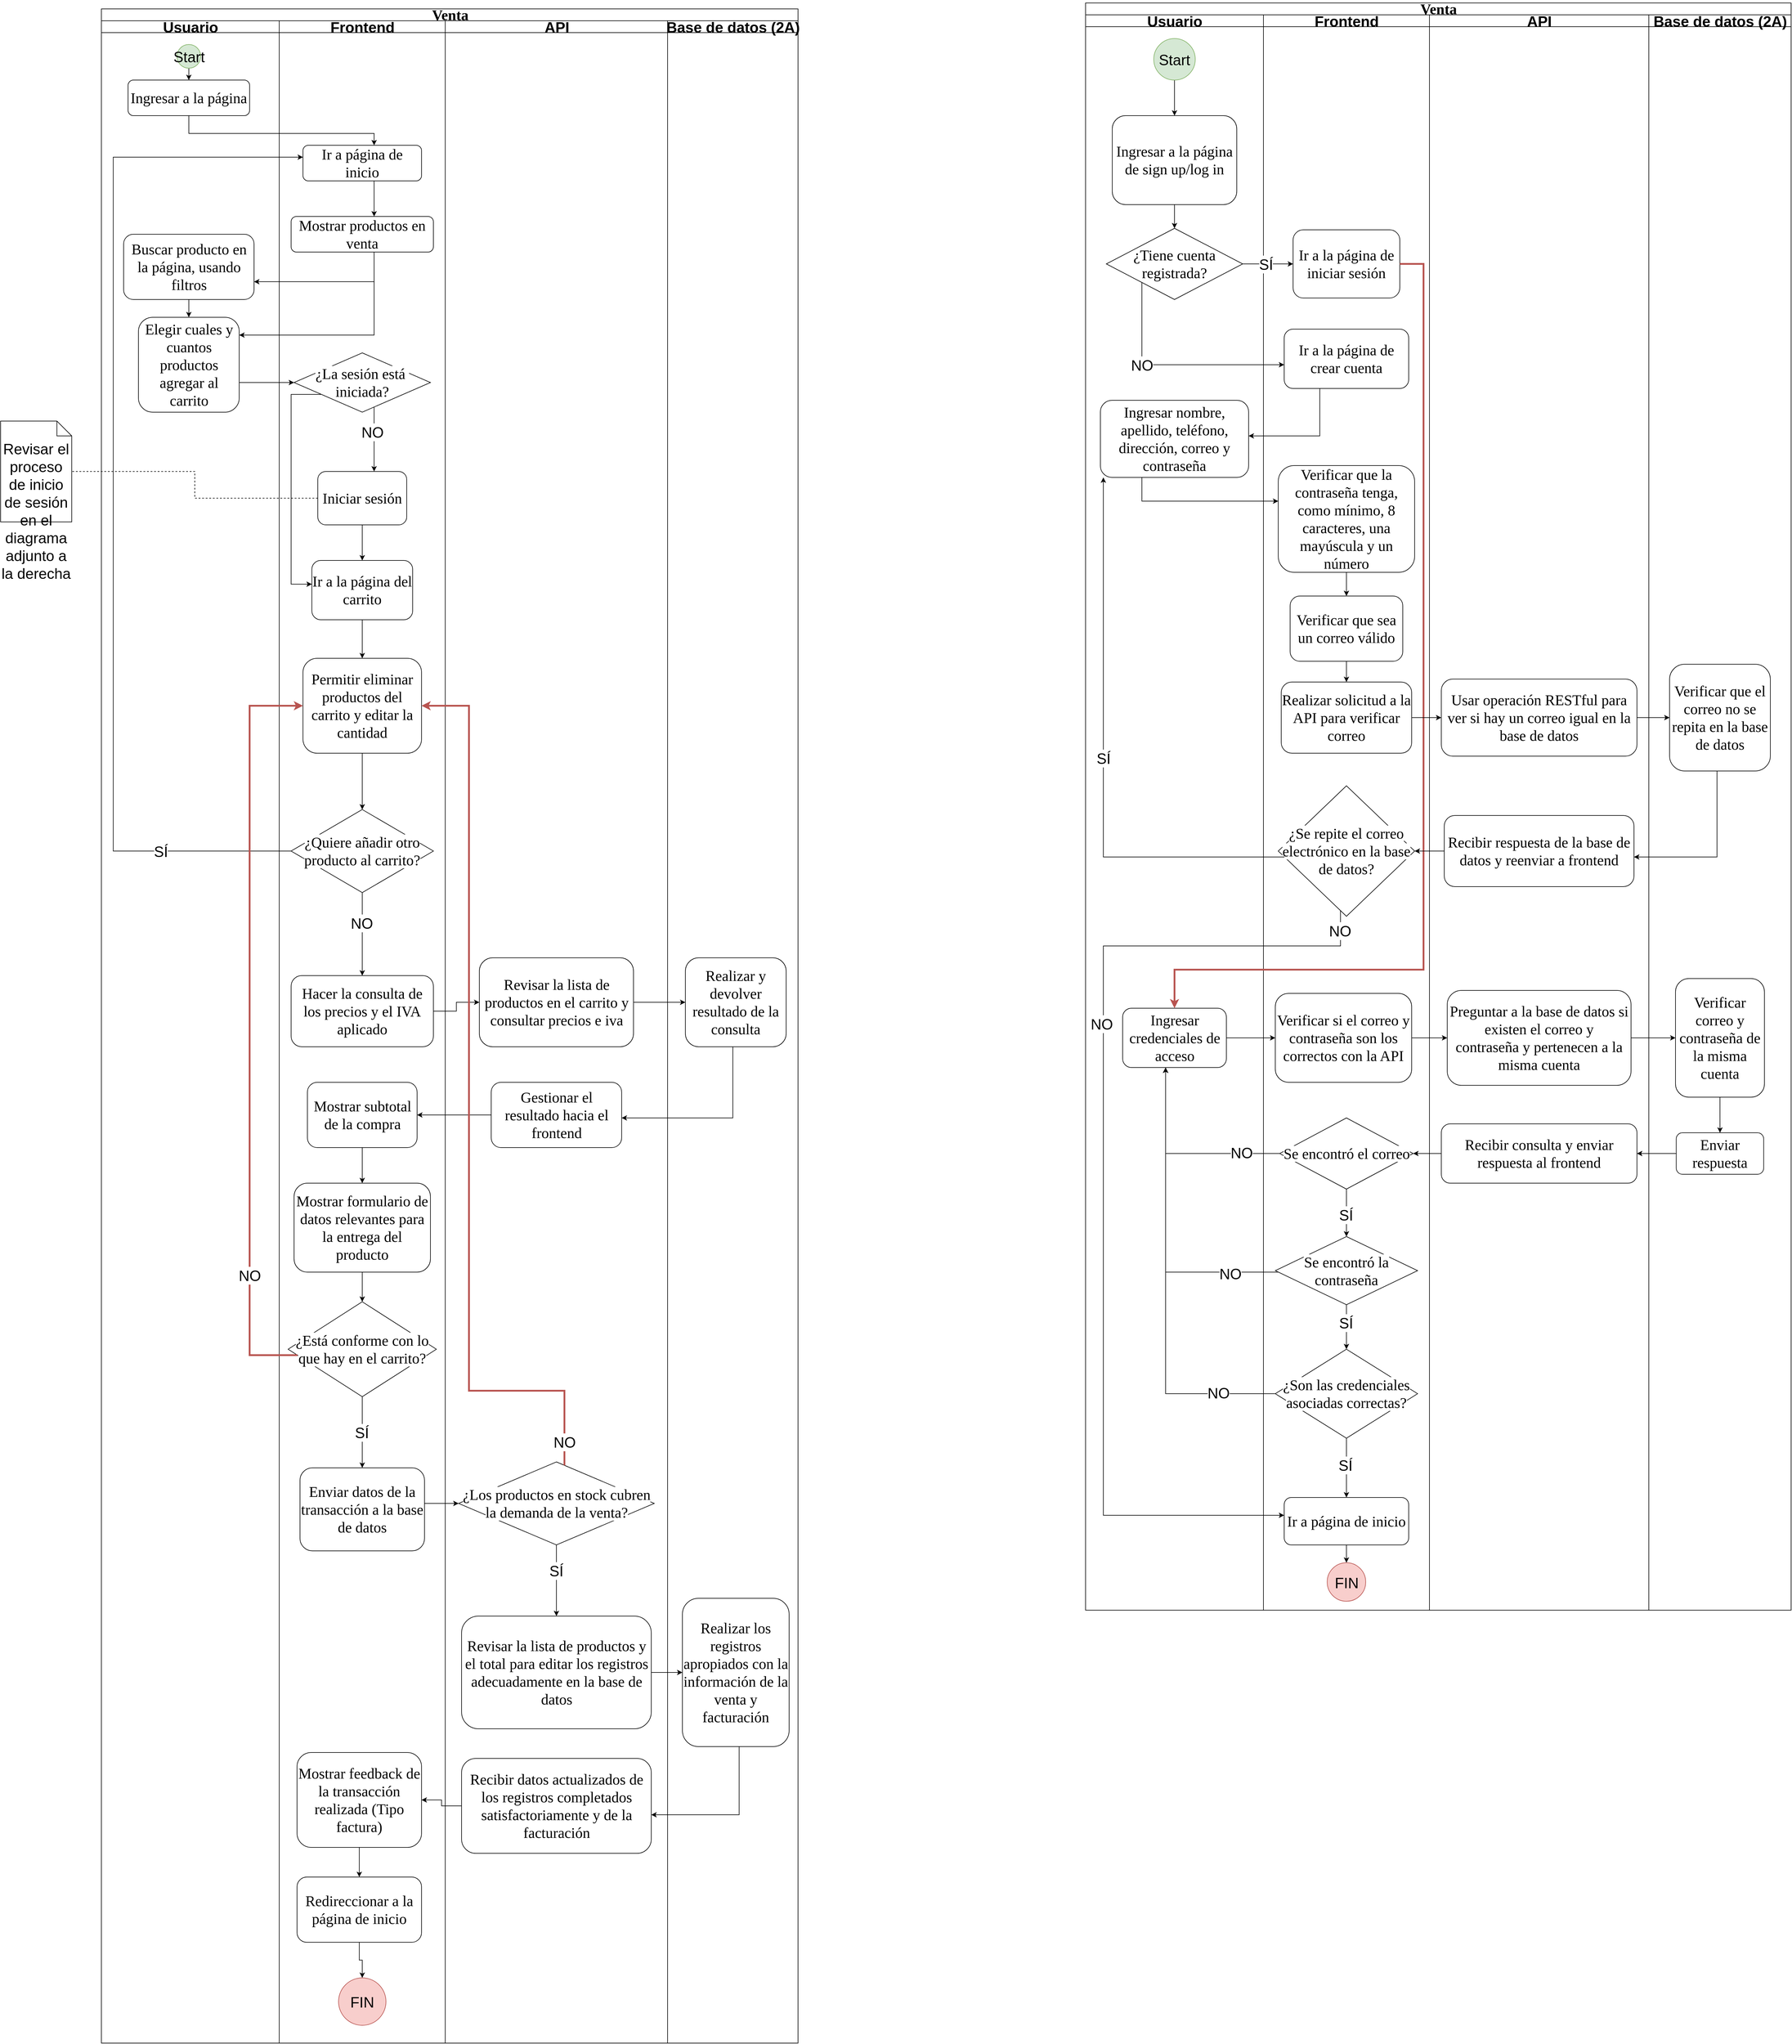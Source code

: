 <mxfile version="24.8.6">
  <diagram name="Page-1" id="74e2e168-ea6b-b213-b513-2b3c1d86103e">
    <mxGraphModel grid="1" page="1" gridSize="10" guides="1" tooltips="1" connect="1" arrows="1" fold="1" pageScale="1" pageWidth="1100" pageHeight="850" background="none" math="0" shadow="0">
      <root>
        <mxCell id="0" />
        <mxCell id="1" parent="0" />
        <mxCell id="77e6c97f196da883-1" value="&lt;font style=&quot;font-size: 25px;&quot;&gt;Venta&lt;/font&gt;" style="swimlane;html=1;childLayout=stackLayout;startSize=20;rounded=0;shadow=0;labelBackgroundColor=none;strokeWidth=1;fontFamily=Verdana;fontSize=25;align=center;" vertex="1" parent="1">
          <mxGeometry x="-1660" y="870" width="1175" height="3430" as="geometry" />
        </mxCell>
        <mxCell id="77e6c97f196da883-2" value="Usuario" style="swimlane;html=1;startSize=20;fontSize=25;" vertex="1" parent="77e6c97f196da883-1">
          <mxGeometry y="20" width="300" height="3410" as="geometry" />
        </mxCell>
        <mxCell id="Bot2XmliULI6-_bctuwP-1" value="&lt;font style=&quot;font-size: 25px;&quot;&gt;Ingresar a la página&lt;/font&gt;" style="rounded=1;whiteSpace=wrap;html=1;shadow=0;labelBackgroundColor=none;strokeWidth=1;fontFamily=Verdana;fontSize=25;align=center;" vertex="1" parent="77e6c97f196da883-2">
          <mxGeometry x="45" y="100" width="205" height="60" as="geometry" />
        </mxCell>
        <mxCell id="Bot2XmliULI6-_bctuwP-11" value="" style="edgeStyle=orthogonalEdgeStyle;rounded=0;orthogonalLoop=1;jettySize=auto;html=1;fontSize=25;" edge="1" parent="77e6c97f196da883-2" source="Bot2XmliULI6-_bctuwP-2" target="Bot2XmliULI6-_bctuwP-1">
          <mxGeometry relative="1" as="geometry" />
        </mxCell>
        <mxCell id="Bot2XmliULI6-_bctuwP-2" value="&lt;font style=&quot;font-size: 25px;&quot;&gt;Start&lt;/font&gt;" style="ellipse;whiteSpace=wrap;html=1;aspect=fixed;fillColor=#d5e8d4;strokeColor=#82b366;fontSize=25;" vertex="1" parent="77e6c97f196da883-2">
          <mxGeometry x="127.5" y="40" width="40" height="40" as="geometry" />
        </mxCell>
        <mxCell id="Rtb4uPze4OgJjQ5-GWsQ-7" value="&lt;span style=&quot;font-size: 25px;&quot;&gt;Buscar producto en la página, usando filtros&lt;/span&gt;" style="rounded=1;whiteSpace=wrap;html=1;shadow=0;labelBackgroundColor=none;strokeWidth=1;fontFamily=Verdana;fontSize=25;align=center;" vertex="1" parent="77e6c97f196da883-2">
          <mxGeometry x="37.5" y="360" width="220" height="110" as="geometry" />
        </mxCell>
        <mxCell id="Rtb4uPze4OgJjQ5-GWsQ-8" value="&lt;span style=&quot;font-size: 25px;&quot;&gt;Elegir cuales y cuantos productos agregar al carrito&lt;/span&gt;" style="rounded=1;whiteSpace=wrap;html=1;shadow=0;labelBackgroundColor=none;strokeWidth=1;fontFamily=Verdana;fontSize=25;align=center;" vertex="1" parent="77e6c97f196da883-2">
          <mxGeometry x="62.5" y="500" width="170" height="160" as="geometry" />
        </mxCell>
        <mxCell id="Rtb4uPze4OgJjQ5-GWsQ-13" style="edgeStyle=orthogonalEdgeStyle;rounded=0;orthogonalLoop=1;jettySize=auto;html=1;fontSize=25;" edge="1" parent="77e6c97f196da883-2" source="Rtb4uPze4OgJjQ5-GWsQ-7" target="Rtb4uPze4OgJjQ5-GWsQ-8">
          <mxGeometry relative="1" as="geometry" />
        </mxCell>
        <mxCell id="77e6c97f196da883-3" value="Frontend" style="swimlane;html=1;startSize=20;fillColor=none;strokeColor=default;fontSize=25;" vertex="1" parent="77e6c97f196da883-1">
          <mxGeometry x="300" y="20" width="280" height="3410" as="geometry" />
        </mxCell>
        <mxCell id="Ov02bcB1TqsuriITPi5p-71" value="&lt;span style=&quot;font-size: 25px;&quot;&gt;Ir a página de inicio&lt;/span&gt;" style="rounded=1;whiteSpace=wrap;html=1;shadow=0;labelBackgroundColor=none;strokeWidth=1;fontFamily=Verdana;fontSize=25;align=center;" vertex="1" parent="77e6c97f196da883-3">
          <mxGeometry x="40" y="210" width="200" height="60" as="geometry" />
        </mxCell>
        <mxCell id="Rtb4uPze4OgJjQ5-GWsQ-9" value="&lt;span style=&quot;font-size: 25px;&quot;&gt;Mostrar productos en venta&lt;/span&gt;" style="rounded=1;whiteSpace=wrap;html=1;shadow=0;labelBackgroundColor=none;strokeWidth=1;fontFamily=Verdana;fontSize=25;align=center;" vertex="1" parent="77e6c97f196da883-3">
          <mxGeometry x="20" y="330" width="240" height="60" as="geometry" />
        </mxCell>
        <mxCell id="Rtb4uPze4OgJjQ5-GWsQ-10" value="" style="edgeStyle=orthogonalEdgeStyle;rounded=0;orthogonalLoop=1;jettySize=auto;html=1;fontSize=25;" edge="1" parent="77e6c97f196da883-3" source="Ov02bcB1TqsuriITPi5p-71" target="Rtb4uPze4OgJjQ5-GWsQ-9">
          <mxGeometry relative="1" as="geometry">
            <Array as="points">
              <mxPoint x="160" y="310" />
              <mxPoint x="160" y="310" />
            </Array>
          </mxGeometry>
        </mxCell>
        <mxCell id="5Ztxv6u2kWAJo34VtlyI-10" style="edgeStyle=orthogonalEdgeStyle;rounded=0;orthogonalLoop=1;jettySize=auto;html=1;" edge="1" parent="77e6c97f196da883-3" source="5Ztxv6u2kWAJo34VtlyI-1" target="Rtb4uPze4OgJjQ5-GWsQ-14">
          <mxGeometry relative="1" as="geometry">
            <Array as="points">
              <mxPoint x="20" y="630" />
              <mxPoint x="20" y="950" />
            </Array>
          </mxGeometry>
        </mxCell>
        <mxCell id="5Ztxv6u2kWAJo34VtlyI-1" value="&lt;span style=&quot;font-size: 25px; background-color: rgb(255, 255, 255);&quot;&gt;¿La sesión está&amp;nbsp;&lt;/span&gt;&lt;div style=&quot;font-size: 25px;&quot;&gt;&lt;span style=&quot;font-size: 25px; background-color: rgb(255, 255, 255);&quot;&gt;iniciada?&lt;/span&gt;&lt;/div&gt;" style="rhombus;whiteSpace=wrap;html=1;rounded=0;shadow=0;labelBackgroundColor=none;strokeWidth=1;fontFamily=Verdana;fontSize=25;align=center;" vertex="1" parent="77e6c97f196da883-3">
          <mxGeometry x="25" y="560" width="230" height="100" as="geometry" />
        </mxCell>
        <mxCell id="5Ztxv6u2kWAJo34VtlyI-7" value="" style="edgeStyle=orthogonalEdgeStyle;rounded=0;orthogonalLoop=1;jettySize=auto;html=1;" edge="1" parent="77e6c97f196da883-3" source="QvqFS-q-kyepjH0u1WJ--171" target="Rtb4uPze4OgJjQ5-GWsQ-14">
          <mxGeometry relative="1" as="geometry" />
        </mxCell>
        <mxCell id="QvqFS-q-kyepjH0u1WJ--171" value="&lt;font style=&quot;font-size: 25px;&quot;&gt;Iniciar sesión&lt;/font&gt;" style="rounded=1;whiteSpace=wrap;html=1;shadow=0;labelBackgroundColor=none;strokeWidth=1;fontFamily=Verdana;fontSize=25;align=center;" vertex="1" parent="77e6c97f196da883-3">
          <mxGeometry x="65" y="760" width="150" height="90" as="geometry" />
        </mxCell>
        <mxCell id="Rtb4uPze4OgJjQ5-GWsQ-17" style="edgeStyle=orthogonalEdgeStyle;rounded=0;orthogonalLoop=1;jettySize=auto;html=1;fontSize=25;" edge="1" parent="77e6c97f196da883-3" source="5Ztxv6u2kWAJo34VtlyI-1" target="QvqFS-q-kyepjH0u1WJ--171">
          <mxGeometry relative="1" as="geometry">
            <Array as="points">
              <mxPoint x="160" y="710" />
              <mxPoint x="160" y="710" />
            </Array>
          </mxGeometry>
        </mxCell>
        <mxCell id="5Ztxv6u2kWAJo34VtlyI-3" value="&lt;font style=&quot;font-size: 25px; background-color: rgb(255, 255, 255);&quot;&gt;NO&lt;/font&gt;" style="edgeLabel;html=1;align=center;verticalAlign=middle;resizable=0;points=[];fontSize=25;" connectable="0" vertex="1" parent="Rtb4uPze4OgJjQ5-GWsQ-17">
          <mxGeometry x="-0.238" y="-3" relative="1" as="geometry">
            <mxPoint as="offset" />
          </mxGeometry>
        </mxCell>
        <mxCell id="5Ztxv6u2kWAJo34VtlyI-8" value="" style="edgeStyle=orthogonalEdgeStyle;rounded=0;orthogonalLoop=1;jettySize=auto;html=1;" edge="1" parent="77e6c97f196da883-3" source="Rtb4uPze4OgJjQ5-GWsQ-14" target="Rtb4uPze4OgJjQ5-GWsQ-21">
          <mxGeometry relative="1" as="geometry" />
        </mxCell>
        <mxCell id="Rtb4uPze4OgJjQ5-GWsQ-14" value="&lt;span style=&quot;font-size: 25px;&quot;&gt;Ir a la página del carrito&lt;/span&gt;" style="rounded=1;whiteSpace=wrap;html=1;shadow=0;labelBackgroundColor=none;strokeWidth=1;fontFamily=Verdana;fontSize=25;align=center;" vertex="1" parent="77e6c97f196da883-3">
          <mxGeometry x="55" y="910" width="170" height="100" as="geometry" />
        </mxCell>
        <mxCell id="Rtb4uPze4OgJjQ5-GWsQ-21" value="&lt;span style=&quot;font-size: 25px;&quot;&gt;Permitir eliminar productos del carrito y editar la cantidad&lt;/span&gt;" style="rounded=1;whiteSpace=wrap;html=1;shadow=0;labelBackgroundColor=none;strokeWidth=1;fontFamily=Verdana;fontSize=25;align=center;" vertex="1" parent="77e6c97f196da883-3">
          <mxGeometry x="40" y="1075" width="200" height="160" as="geometry" />
        </mxCell>
        <mxCell id="Rtb4uPze4OgJjQ5-GWsQ-15" value="&lt;font style=&quot;font-size: 25px; background-color: rgb(255, 255, 255);&quot;&gt;¿Quiere añadir otro producto al carrito?&lt;/font&gt;" style="rhombus;whiteSpace=wrap;html=1;rounded=0;shadow=0;labelBackgroundColor=none;strokeWidth=1;fontFamily=Verdana;fontSize=25;align=center;" vertex="1" parent="77e6c97f196da883-3">
          <mxGeometry x="20" y="1330" width="240" height="140" as="geometry" />
        </mxCell>
        <mxCell id="Rtb4uPze4OgJjQ5-GWsQ-20" value="" style="edgeStyle=orthogonalEdgeStyle;rounded=0;orthogonalLoop=1;jettySize=auto;html=1;fontSize=25;" edge="1" parent="77e6c97f196da883-3" source="Rtb4uPze4OgJjQ5-GWsQ-21" target="Rtb4uPze4OgJjQ5-GWsQ-15">
          <mxGeometry relative="1" as="geometry" />
        </mxCell>
        <mxCell id="Rtb4uPze4OgJjQ5-GWsQ-16" style="edgeStyle=orthogonalEdgeStyle;rounded=0;orthogonalLoop=1;jettySize=auto;html=1;fontSize=25;" edge="1" parent="77e6c97f196da883-3" source="Rtb4uPze4OgJjQ5-GWsQ-15" target="Ov02bcB1TqsuriITPi5p-71">
          <mxGeometry relative="1" as="geometry">
            <Array as="points">
              <mxPoint x="-280" y="1400" />
              <mxPoint x="-280" y="230" />
            </Array>
          </mxGeometry>
        </mxCell>
        <mxCell id="Rtb4uPze4OgJjQ5-GWsQ-18" value="&lt;font style=&quot;font-size: 25px;&quot;&gt;SÍ&lt;/font&gt;" style="edgeLabel;html=1;align=center;verticalAlign=middle;resizable=0;points=[];fontSize=25;" connectable="0" vertex="1" parent="Rtb4uPze4OgJjQ5-GWsQ-16">
          <mxGeometry x="-0.776" y="3" relative="1" as="geometry">
            <mxPoint x="-20" y="-3" as="offset" />
          </mxGeometry>
        </mxCell>
        <mxCell id="Rtb4uPze4OgJjQ5-GWsQ-35" value="&lt;span style=&quot;font-size: 25px;&quot;&gt;Hacer la consulta de los precios y el IVA aplicado&lt;/span&gt;" style="rounded=1;whiteSpace=wrap;html=1;shadow=0;labelBackgroundColor=none;strokeWidth=1;fontFamily=Verdana;fontSize=25;align=center;" vertex="1" parent="77e6c97f196da883-3">
          <mxGeometry x="20" y="1610" width="240" height="120" as="geometry" />
        </mxCell>
        <mxCell id="Rtb4uPze4OgJjQ5-GWsQ-25" value="" style="edgeStyle=orthogonalEdgeStyle;rounded=0;orthogonalLoop=1;jettySize=auto;html=1;fontSize=25;" edge="1" parent="77e6c97f196da883-3" source="Rtb4uPze4OgJjQ5-GWsQ-15" target="Rtb4uPze4OgJjQ5-GWsQ-35">
          <mxGeometry relative="1" as="geometry">
            <mxPoint x="158.21" y="1860" as="targetPoint" />
          </mxGeometry>
        </mxCell>
        <mxCell id="Rtb4uPze4OgJjQ5-GWsQ-26" value="&lt;font style=&quot;font-size: 25px;&quot;&gt;NO&lt;/font&gt;" style="edgeLabel;html=1;align=center;verticalAlign=middle;resizable=0;points=[];fontSize=25;" connectable="0" vertex="1" parent="Rtb4uPze4OgJjQ5-GWsQ-25">
          <mxGeometry x="-0.27" y="-1" relative="1" as="geometry">
            <mxPoint as="offset" />
          </mxGeometry>
        </mxCell>
        <mxCell id="Rtb4uPze4OgJjQ5-GWsQ-41" value="&lt;span style=&quot;font-size: 25px;&quot;&gt;Mostrar subtotal de la compra&lt;/span&gt;" style="rounded=1;whiteSpace=wrap;html=1;shadow=0;labelBackgroundColor=none;strokeWidth=1;fontFamily=Verdana;fontSize=25;align=center;" vertex="1" parent="77e6c97f196da883-3">
          <mxGeometry x="47.5" y="1790" width="185" height="110" as="geometry" />
        </mxCell>
        <mxCell id="Rtb4uPze4OgJjQ5-GWsQ-49" value="&lt;span style=&quot;font-size: 25px;&quot;&gt;Mostrar formulario de datos relevantes para la entrega del producto&lt;/span&gt;" style="rounded=1;whiteSpace=wrap;html=1;shadow=0;labelBackgroundColor=none;strokeWidth=1;fontFamily=Verdana;fontSize=25;align=center;" vertex="1" parent="77e6c97f196da883-3">
          <mxGeometry x="25" y="1960" width="230" height="150" as="geometry" />
        </mxCell>
        <mxCell id="Rtb4uPze4OgJjQ5-GWsQ-50" value="" style="edgeStyle=orthogonalEdgeStyle;rounded=0;orthogonalLoop=1;jettySize=auto;html=1;fontSize=25;" edge="1" parent="77e6c97f196da883-3" source="Rtb4uPze4OgJjQ5-GWsQ-41" target="Rtb4uPze4OgJjQ5-GWsQ-49">
          <mxGeometry relative="1" as="geometry" />
        </mxCell>
        <mxCell id="Rtb4uPze4OgJjQ5-GWsQ-53" value="&lt;font style=&quot;font-size: 25px; background-color: rgb(255, 255, 255);&quot;&gt;¿Está conforme con lo que hay en el carrito?&lt;/font&gt;" style="rhombus;whiteSpace=wrap;html=1;rounded=0;shadow=0;labelBackgroundColor=none;strokeWidth=1;fontFamily=Verdana;fontSize=25;align=center;" vertex="1" parent="77e6c97f196da883-3">
          <mxGeometry x="15" y="2160" width="250" height="160" as="geometry" />
        </mxCell>
        <mxCell id="Rtb4uPze4OgJjQ5-GWsQ-33" style="edgeStyle=orthogonalEdgeStyle;rounded=0;orthogonalLoop=1;jettySize=auto;html=1;fillColor=#f8cecc;strokeColor=#b85450;fontSize=25;strokeWidth=3;" edge="1" parent="77e6c97f196da883-3" source="Rtb4uPze4OgJjQ5-GWsQ-53" target="Rtb4uPze4OgJjQ5-GWsQ-21">
          <mxGeometry relative="1" as="geometry">
            <Array as="points">
              <mxPoint x="-50" y="2250" />
              <mxPoint x="-50" y="1155" />
            </Array>
            <mxPoint x="207.528" y="1895" as="sourcePoint" />
          </mxGeometry>
        </mxCell>
        <mxCell id="Rtb4uPze4OgJjQ5-GWsQ-34" value="&lt;font style=&quot;font-size: 25px;&quot;&gt;NO&lt;/font&gt;" style="edgeLabel;html=1;align=center;verticalAlign=middle;resizable=0;points=[];fontSize=25;" connectable="0" vertex="1" parent="Rtb4uPze4OgJjQ5-GWsQ-33">
          <mxGeometry x="0.264" y="4" relative="1" as="geometry">
            <mxPoint x="4" y="584" as="offset" />
          </mxGeometry>
        </mxCell>
        <mxCell id="Rtb4uPze4OgJjQ5-GWsQ-52" value="" style="edgeStyle=orthogonalEdgeStyle;rounded=0;orthogonalLoop=1;jettySize=auto;html=1;fontSize=25;" edge="1" parent="77e6c97f196da883-3" source="Rtb4uPze4OgJjQ5-GWsQ-49" target="Rtb4uPze4OgJjQ5-GWsQ-53">
          <mxGeometry relative="1" as="geometry">
            <mxPoint x="158.21" y="2380" as="targetPoint" />
          </mxGeometry>
        </mxCell>
        <mxCell id="Rtb4uPze4OgJjQ5-GWsQ-54" value="&lt;span style=&quot;font-size: 25px;&quot;&gt;Enviar datos de la transacción a la base de datos&lt;/span&gt;" style="rounded=1;whiteSpace=wrap;html=1;shadow=0;labelBackgroundColor=none;strokeWidth=1;fontFamily=Verdana;fontSize=25;align=center;" vertex="1" parent="77e6c97f196da883-3">
          <mxGeometry x="35" y="2440" width="210" height="140" as="geometry" />
        </mxCell>
        <mxCell id="Rtb4uPze4OgJjQ5-GWsQ-55" value="" style="edgeStyle=orthogonalEdgeStyle;rounded=0;orthogonalLoop=1;jettySize=auto;html=1;fontSize=25;" edge="1" parent="77e6c97f196da883-3" source="Rtb4uPze4OgJjQ5-GWsQ-53" target="Rtb4uPze4OgJjQ5-GWsQ-54">
          <mxGeometry relative="1" as="geometry" />
        </mxCell>
        <mxCell id="Rtb4uPze4OgJjQ5-GWsQ-60" value="&lt;font style=&quot;font-size: 25px;&quot;&gt;SÍ&lt;/font&gt;" style="edgeLabel;html=1;align=center;verticalAlign=middle;resizable=0;points=[];fontSize=25;" connectable="0" vertex="1" parent="Rtb4uPze4OgJjQ5-GWsQ-55">
          <mxGeometry x="-0.009" y="-1" relative="1" as="geometry">
            <mxPoint as="offset" />
          </mxGeometry>
        </mxCell>
        <mxCell id="Rtb4uPze4OgJjQ5-GWsQ-73" value="FIN" style="ellipse;whiteSpace=wrap;html=1;aspect=fixed;fillColor=#f8cecc;strokeColor=#b85450;fontSize=25;" vertex="1" parent="77e6c97f196da883-3">
          <mxGeometry x="100" y="3300" width="80" height="80" as="geometry" />
        </mxCell>
        <mxCell id="77e6c97f196da883-7" value="API" style="swimlane;html=1;startSize=20;fontSize=25;" vertex="1" parent="77e6c97f196da883-1">
          <mxGeometry x="580" y="20" width="375" height="3410" as="geometry" />
        </mxCell>
        <mxCell id="Rtb4uPze4OgJjQ5-GWsQ-42" value="&lt;span style=&quot;font-size: 25px;&quot;&gt;Revisar la lista de productos en el carrito y consultar precios e iva&lt;/span&gt;" style="rounded=1;whiteSpace=wrap;html=1;shadow=0;labelBackgroundColor=none;strokeWidth=1;fontFamily=Verdana;fontSize=25;align=center;" vertex="1" parent="77e6c97f196da883-7">
          <mxGeometry x="57.5" y="1580" width="260" height="150" as="geometry" />
        </mxCell>
        <mxCell id="Rtb4uPze4OgJjQ5-GWsQ-43" value="&lt;span style=&quot;font-size: 25px;&quot;&gt;Gestionar el resultado hacia el frontend&lt;/span&gt;" style="rounded=1;whiteSpace=wrap;html=1;shadow=0;labelBackgroundColor=none;strokeWidth=1;fontFamily=Verdana;fontSize=25;align=center;" vertex="1" parent="77e6c97f196da883-7">
          <mxGeometry x="77.5" y="1790" width="220" height="110" as="geometry" />
        </mxCell>
        <mxCell id="Rtb4uPze4OgJjQ5-GWsQ-61" value="&lt;font style=&quot;font-size: 25px; background-color: rgb(255, 255, 255);&quot;&gt;¿Los productos en stock cubren la demanda de la venta?&lt;/font&gt;" style="rhombus;whiteSpace=wrap;html=1;rounded=0;shadow=0;labelBackgroundColor=none;strokeWidth=1;fontFamily=Verdana;fontSize=25;align=center;" vertex="1" parent="77e6c97f196da883-7">
          <mxGeometry x="22.5" y="2430" width="330" height="140" as="geometry" />
        </mxCell>
        <mxCell id="Rtb4uPze4OgJjQ5-GWsQ-58" value="&lt;span style=&quot;font-size: 25px;&quot;&gt;Revisar la lista de productos y el total para editar los registros adecuadamente en la base de datos&lt;/span&gt;" style="rounded=1;whiteSpace=wrap;html=1;shadow=0;labelBackgroundColor=none;strokeWidth=1;fontFamily=Verdana;fontSize=25;align=center;" vertex="1" parent="77e6c97f196da883-7">
          <mxGeometry x="27.5" y="2690" width="320" height="190" as="geometry" />
        </mxCell>
        <mxCell id="Rtb4uPze4OgJjQ5-GWsQ-66" style="edgeStyle=orthogonalEdgeStyle;rounded=0;orthogonalLoop=1;jettySize=auto;html=1;fontSize=25;" edge="1" parent="77e6c97f196da883-7" source="Rtb4uPze4OgJjQ5-GWsQ-61" target="Rtb4uPze4OgJjQ5-GWsQ-58">
          <mxGeometry relative="1" as="geometry" />
        </mxCell>
        <mxCell id="Rtb4uPze4OgJjQ5-GWsQ-67" value="&lt;font style=&quot;font-size: 25px;&quot;&gt;SÍ&lt;/font&gt;" style="edgeLabel;html=1;align=center;verticalAlign=middle;resizable=0;points=[];fontSize=25;" connectable="0" vertex="1" parent="Rtb4uPze4OgJjQ5-GWsQ-66">
          <mxGeometry x="-0.29" y="-1" relative="1" as="geometry">
            <mxPoint as="offset" />
          </mxGeometry>
        </mxCell>
        <mxCell id="77e6c97f196da883-6" value="Base de datos (2A)" style="swimlane;html=1;startSize=20;fontSize=25;" vertex="1" parent="77e6c97f196da883-1">
          <mxGeometry x="955" y="20" width="220" height="3410" as="geometry" />
        </mxCell>
        <mxCell id="Rtb4uPze4OgJjQ5-GWsQ-44" value="&lt;span style=&quot;font-size: 25px;&quot;&gt;Realizar y devolver resultado de la consulta&lt;/span&gt;" style="rounded=1;whiteSpace=wrap;html=1;shadow=0;labelBackgroundColor=none;strokeWidth=1;fontFamily=Verdana;fontSize=25;align=center;" vertex="1" parent="77e6c97f196da883-6">
          <mxGeometry x="30" y="1580" width="170" height="150" as="geometry" />
        </mxCell>
        <mxCell id="Rtb4uPze4OgJjQ5-GWsQ-59" value="&lt;span style=&quot;font-size: 25px;&quot;&gt;Realizar los registros apropiados con la información de la venta y facturación&lt;/span&gt;" style="rounded=1;whiteSpace=wrap;html=1;shadow=0;labelBackgroundColor=none;strokeWidth=1;fontFamily=Verdana;fontSize=25;align=center;" vertex="1" parent="77e6c97f196da883-6">
          <mxGeometry x="25" y="2660" width="180" height="250" as="geometry" />
        </mxCell>
        <mxCell id="Bot2XmliULI6-_bctuwP-4" value="" style="edgeStyle=orthogonalEdgeStyle;rounded=0;orthogonalLoop=1;jettySize=auto;html=1;fontSize=25;" edge="1" parent="77e6c97f196da883-1" source="Bot2XmliULI6-_bctuwP-1" target="Ov02bcB1TqsuriITPi5p-71">
          <mxGeometry relative="1" as="geometry">
            <mxPoint x="140" y="230" as="targetPoint" />
            <Array as="points">
              <mxPoint x="147" y="210" />
              <mxPoint x="460" y="210" />
            </Array>
          </mxGeometry>
        </mxCell>
        <mxCell id="Rtb4uPze4OgJjQ5-GWsQ-11" style="edgeStyle=orthogonalEdgeStyle;rounded=0;orthogonalLoop=1;jettySize=auto;html=1;fontSize=25;" edge="1" parent="77e6c97f196da883-1" source="Rtb4uPze4OgJjQ5-GWsQ-9" target="Rtb4uPze4OgJjQ5-GWsQ-7">
          <mxGeometry relative="1" as="geometry">
            <Array as="points">
              <mxPoint x="460" y="460" />
            </Array>
          </mxGeometry>
        </mxCell>
        <mxCell id="Rtb4uPze4OgJjQ5-GWsQ-12" style="edgeStyle=orthogonalEdgeStyle;rounded=0;orthogonalLoop=1;jettySize=auto;html=1;fontSize=25;" edge="1" parent="77e6c97f196da883-1" source="Rtb4uPze4OgJjQ5-GWsQ-9" target="Rtb4uPze4OgJjQ5-GWsQ-8">
          <mxGeometry relative="1" as="geometry">
            <Array as="points">
              <mxPoint x="460" y="550" />
            </Array>
          </mxGeometry>
        </mxCell>
        <mxCell id="5Ztxv6u2kWAJo34VtlyI-2" value="" style="edgeStyle=orthogonalEdgeStyle;rounded=0;orthogonalLoop=1;jettySize=auto;html=1;fontSize=25;" edge="1" parent="77e6c97f196da883-1" source="Rtb4uPze4OgJjQ5-GWsQ-8" target="5Ztxv6u2kWAJo34VtlyI-1">
          <mxGeometry relative="1" as="geometry">
            <Array as="points">
              <mxPoint x="300" y="630" />
              <mxPoint x="300" y="630" />
            </Array>
            <mxPoint x="150" y="620" as="sourcePoint" />
            <mxPoint x="460" y="820" as="targetPoint" />
          </mxGeometry>
        </mxCell>
        <mxCell id="Rtb4uPze4OgJjQ5-GWsQ-45" value="" style="edgeStyle=orthogonalEdgeStyle;rounded=0;orthogonalLoop=1;jettySize=auto;html=1;fontSize=25;" edge="1" parent="77e6c97f196da883-1" source="Rtb4uPze4OgJjQ5-GWsQ-35" target="Rtb4uPze4OgJjQ5-GWsQ-42">
          <mxGeometry relative="1" as="geometry" />
        </mxCell>
        <mxCell id="Rtb4uPze4OgJjQ5-GWsQ-46" value="" style="edgeStyle=orthogonalEdgeStyle;rounded=0;orthogonalLoop=1;jettySize=auto;html=1;fontSize=25;" edge="1" parent="77e6c97f196da883-1" source="Rtb4uPze4OgJjQ5-GWsQ-42" target="Rtb4uPze4OgJjQ5-GWsQ-44">
          <mxGeometry relative="1" as="geometry" />
        </mxCell>
        <mxCell id="Rtb4uPze4OgJjQ5-GWsQ-47" style="edgeStyle=orthogonalEdgeStyle;rounded=0;orthogonalLoop=1;jettySize=auto;html=1;fontSize=25;" edge="1" parent="77e6c97f196da883-1" source="Rtb4uPze4OgJjQ5-GWsQ-44" target="Rtb4uPze4OgJjQ5-GWsQ-43">
          <mxGeometry relative="1" as="geometry">
            <Array as="points">
              <mxPoint x="1065" y="1870" />
            </Array>
          </mxGeometry>
        </mxCell>
        <mxCell id="Rtb4uPze4OgJjQ5-GWsQ-48" value="" style="edgeStyle=orthogonalEdgeStyle;rounded=0;orthogonalLoop=1;jettySize=auto;html=1;fontSize=25;" edge="1" parent="77e6c97f196da883-1" source="Rtb4uPze4OgJjQ5-GWsQ-43" target="Rtb4uPze4OgJjQ5-GWsQ-41">
          <mxGeometry relative="1" as="geometry" />
        </mxCell>
        <mxCell id="Rtb4uPze4OgJjQ5-GWsQ-63" style="edgeStyle=orthogonalEdgeStyle;rounded=0;orthogonalLoop=1;jettySize=auto;html=1;fillColor=#f8cecc;strokeColor=#b85450;fontSize=25;strokeWidth=3;" edge="1" parent="77e6c97f196da883-1" source="Rtb4uPze4OgJjQ5-GWsQ-61" target="Rtb4uPze4OgJjQ5-GWsQ-21">
          <mxGeometry relative="1" as="geometry">
            <Array as="points">
              <mxPoint x="781" y="2330" />
              <mxPoint x="620" y="2330" />
              <mxPoint x="620" y="1175" />
            </Array>
          </mxGeometry>
        </mxCell>
        <mxCell id="Rtb4uPze4OgJjQ5-GWsQ-65" value="&lt;font style=&quot;font-size: 25px;&quot;&gt;NO&lt;/font&gt;" style="edgeLabel;html=1;align=center;verticalAlign=middle;resizable=0;points=[];fontSize=25;" connectable="0" vertex="1" parent="Rtb4uPze4OgJjQ5-GWsQ-63">
          <mxGeometry x="-0.948" relative="1" as="geometry">
            <mxPoint as="offset" />
          </mxGeometry>
        </mxCell>
        <mxCell id="Rtb4uPze4OgJjQ5-GWsQ-64" style="edgeStyle=orthogonalEdgeStyle;rounded=0;orthogonalLoop=1;jettySize=auto;html=1;fontSize=25;" edge="1" parent="77e6c97f196da883-1" source="Rtb4uPze4OgJjQ5-GWsQ-54" target="Rtb4uPze4OgJjQ5-GWsQ-61">
          <mxGeometry relative="1" as="geometry">
            <Array as="points">
              <mxPoint x="550" y="2520" />
              <mxPoint x="550" y="2520" />
            </Array>
          </mxGeometry>
        </mxCell>
        <mxCell id="Rtb4uPze4OgJjQ5-GWsQ-68" style="edgeStyle=orthogonalEdgeStyle;rounded=0;orthogonalLoop=1;jettySize=auto;html=1;fontSize=25;" edge="1" parent="77e6c97f196da883-1" source="Rtb4uPze4OgJjQ5-GWsQ-58" target="Rtb4uPze4OgJjQ5-GWsQ-59">
          <mxGeometry relative="1" as="geometry" />
        </mxCell>
        <mxCell id="QvqFS-q-kyepjH0u1WJ--52" value="&lt;font style=&quot;font-size: 25px;&quot;&gt;Venta&lt;/font&gt;" style="swimlane;html=1;childLayout=stackLayout;startSize=20;rounded=0;shadow=0;labelBackgroundColor=none;strokeWidth=1;fontFamily=Verdana;fontSize=25;align=center;movable=1;resizable=1;rotatable=1;deletable=1;editable=1;locked=0;connectable=1;" vertex="1" parent="1">
          <mxGeometry y="860" width="1190" height="2710" as="geometry" />
        </mxCell>
        <mxCell id="QvqFS-q-kyepjH0u1WJ--53" value="Usuario" style="swimlane;html=1;startSize=20;movable=1;resizable=1;rotatable=1;deletable=1;editable=1;locked=0;connectable=1;fontSize=25;" vertex="1" parent="QvqFS-q-kyepjH0u1WJ--52">
          <mxGeometry y="20" width="300" height="2690" as="geometry" />
        </mxCell>
        <mxCell id="QvqFS-q-kyepjH0u1WJ--55" value="&lt;font style=&quot;font-size: 25px;&quot;&gt;Ingresar a la página de sign up/log in&lt;/font&gt;" style="rounded=1;whiteSpace=wrap;html=1;shadow=0;labelBackgroundColor=none;strokeWidth=1;fontFamily=Verdana;fontSize=25;align=center;movable=1;resizable=1;rotatable=1;deletable=1;editable=1;locked=0;connectable=1;" vertex="1" parent="QvqFS-q-kyepjH0u1WJ--53">
          <mxGeometry x="45" y="170" width="210" height="150" as="geometry" />
        </mxCell>
        <mxCell id="QvqFS-q-kyepjH0u1WJ--56" value="" style="edgeStyle=orthogonalEdgeStyle;rounded=0;orthogonalLoop=1;jettySize=auto;html=1;movable=1;resizable=1;rotatable=1;deletable=1;editable=1;locked=0;connectable=1;fontSize=25;" edge="1" parent="QvqFS-q-kyepjH0u1WJ--53" source="QvqFS-q-kyepjH0u1WJ--57" target="QvqFS-q-kyepjH0u1WJ--55">
          <mxGeometry relative="1" as="geometry" />
        </mxCell>
        <mxCell id="QvqFS-q-kyepjH0u1WJ--57" value="&lt;font style=&quot;font-size: 25px;&quot;&gt;Start&lt;/font&gt;" style="ellipse;whiteSpace=wrap;html=1;aspect=fixed;fillColor=#d5e8d4;strokeColor=#82b366;movable=1;resizable=1;rotatable=1;deletable=1;editable=1;locked=0;connectable=1;fontSize=25;" vertex="1" parent="QvqFS-q-kyepjH0u1WJ--53">
          <mxGeometry x="115" y="40" width="70" height="70" as="geometry" />
        </mxCell>
        <mxCell id="QvqFS-q-kyepjH0u1WJ--58" value="&lt;font style=&quot;font-size: 25px;&quot;&gt;¿Tiene cuenta registrada?&lt;/font&gt;" style="rhombus;whiteSpace=wrap;html=1;rounded=0;shadow=0;labelBackgroundColor=none;strokeWidth=1;fontFamily=Verdana;fontSize=25;align=center;movable=1;resizable=1;rotatable=1;deletable=1;editable=1;locked=0;connectable=1;" vertex="1" parent="QvqFS-q-kyepjH0u1WJ--53">
          <mxGeometry x="35" y="360" width="230" height="120" as="geometry" />
        </mxCell>
        <mxCell id="5Ztxv6u2kWAJo34VtlyI-11" style="edgeStyle=orthogonalEdgeStyle;rounded=0;orthogonalLoop=1;jettySize=auto;html=1;" edge="1" parent="QvqFS-q-kyepjH0u1WJ--53" source="QvqFS-q-kyepjH0u1WJ--55" target="QvqFS-q-kyepjH0u1WJ--58">
          <mxGeometry relative="1" as="geometry" />
        </mxCell>
        <mxCell id="QvqFS-q-kyepjH0u1WJ--60" value="&lt;span style=&quot;font-size: 25px;&quot;&gt;Ingresar credenciales de acceso&lt;/span&gt;" style="rounded=1;whiteSpace=wrap;html=1;shadow=0;labelBackgroundColor=none;strokeWidth=1;fontFamily=Verdana;fontSize=25;align=center;movable=1;resizable=1;rotatable=1;deletable=1;editable=1;locked=0;connectable=1;" vertex="1" parent="QvqFS-q-kyepjH0u1WJ--53">
          <mxGeometry x="62.5" y="1675" width="175" height="100" as="geometry" />
        </mxCell>
        <mxCell id="QvqFS-q-kyepjH0u1WJ--68" value="Frontend" style="swimlane;html=1;startSize=20;fillColor=none;strokeColor=default;movable=1;resizable=1;rotatable=1;deletable=1;editable=1;locked=0;connectable=1;fontSize=25;" vertex="1" parent="QvqFS-q-kyepjH0u1WJ--52">
          <mxGeometry x="300" y="20" width="280" height="2690" as="geometry" />
        </mxCell>
        <mxCell id="QvqFS-q-kyepjH0u1WJ--70" value="&lt;span style=&quot;font-size: 25px;&quot;&gt;Ir a la página de iniciar sesión&lt;/span&gt;" style="rounded=1;whiteSpace=wrap;html=1;shadow=0;labelBackgroundColor=none;strokeWidth=1;fontFamily=Verdana;fontSize=25;align=center;movable=1;resizable=1;rotatable=1;deletable=1;editable=1;locked=0;connectable=1;" vertex="1" parent="QvqFS-q-kyepjH0u1WJ--68">
          <mxGeometry x="50" y="362.5" width="180" height="115" as="geometry" />
        </mxCell>
        <mxCell id="QvqFS-q-kyepjH0u1WJ--72" value="&lt;span style=&quot;font-size: 25px;&quot;&gt;Verificar que la contraseña tenga, como mínimo, 8 caracteres, una mayúscula y un número&lt;/span&gt;" style="rounded=1;whiteSpace=wrap;html=1;shadow=0;labelBackgroundColor=none;strokeWidth=1;fontFamily=Verdana;fontSize=25;align=center;movable=1;resizable=1;rotatable=1;deletable=1;editable=1;locked=0;connectable=1;" vertex="1" parent="QvqFS-q-kyepjH0u1WJ--68">
          <mxGeometry x="25" y="760" width="230" height="180" as="geometry" />
        </mxCell>
        <mxCell id="QvqFS-q-kyepjH0u1WJ--69" value="&lt;span style=&quot;font-size: 25px;&quot;&gt;Ir a la página de crear cuenta&lt;/span&gt;" style="rounded=1;whiteSpace=wrap;html=1;shadow=0;labelBackgroundColor=none;strokeWidth=1;fontFamily=Verdana;fontSize=25;align=center;movable=1;resizable=1;rotatable=1;deletable=1;editable=1;locked=0;connectable=1;" vertex="1" parent="QvqFS-q-kyepjH0u1WJ--68">
          <mxGeometry x="35" y="530" width="210" height="100" as="geometry" />
        </mxCell>
        <mxCell id="QvqFS-q-kyepjH0u1WJ--92" value="&lt;span style=&quot;font-size: 25px;&quot;&gt;Verificar que sea un correo válido&lt;/span&gt;" style="rounded=1;whiteSpace=wrap;html=1;shadow=0;labelBackgroundColor=none;strokeWidth=1;fontFamily=Verdana;fontSize=25;align=center;movable=1;resizable=1;rotatable=1;deletable=1;editable=1;locked=0;connectable=1;" vertex="1" parent="QvqFS-q-kyepjH0u1WJ--68">
          <mxGeometry x="45" y="980" width="190" height="110" as="geometry" />
        </mxCell>
        <mxCell id="QvqFS-q-kyepjH0u1WJ--71" value="" style="edgeStyle=orthogonalEdgeStyle;rounded=0;orthogonalLoop=1;jettySize=auto;html=1;movable=1;resizable=1;rotatable=1;deletable=1;editable=1;locked=0;connectable=1;fontSize=25;" edge="1" parent="QvqFS-q-kyepjH0u1WJ--68" source="QvqFS-q-kyepjH0u1WJ--72" target="QvqFS-q-kyepjH0u1WJ--92">
          <mxGeometry relative="1" as="geometry" />
        </mxCell>
        <mxCell id="QvqFS-q-kyepjH0u1WJ--73" value="&lt;span style=&quot;font-size: 25px;&quot;&gt;Realizar solicitud a la API para verificar correo&lt;/span&gt;" style="rounded=1;whiteSpace=wrap;html=1;shadow=0;labelBackgroundColor=none;strokeWidth=1;fontFamily=Verdana;fontSize=25;align=center;movable=1;resizable=1;rotatable=1;deletable=1;editable=1;locked=0;connectable=1;" vertex="1" parent="QvqFS-q-kyepjH0u1WJ--68">
          <mxGeometry x="30" y="1125" width="220" height="120" as="geometry" />
        </mxCell>
        <mxCell id="QvqFS-q-kyepjH0u1WJ--91" value="" style="edgeStyle=orthogonalEdgeStyle;rounded=0;orthogonalLoop=1;jettySize=auto;html=1;movable=1;resizable=1;rotatable=1;deletable=1;editable=1;locked=0;connectable=1;fontSize=25;" edge="1" parent="QvqFS-q-kyepjH0u1WJ--68" source="QvqFS-q-kyepjH0u1WJ--92" target="QvqFS-q-kyepjH0u1WJ--73">
          <mxGeometry relative="1" as="geometry" />
        </mxCell>
        <mxCell id="QvqFS-q-kyepjH0u1WJ--76" value="&lt;font style=&quot;font-size: 25px; background-color: rgb(255, 255, 255);&quot;&gt;¿Se repite el correo electrónico en la base de datos?&lt;/font&gt;" style="rhombus;whiteSpace=wrap;html=1;rounded=0;shadow=0;labelBackgroundColor=none;strokeWidth=1;fontFamily=Verdana;fontSize=25;align=center;movable=1;resizable=1;rotatable=1;deletable=1;editable=1;locked=0;connectable=1;" vertex="1" parent="QvqFS-q-kyepjH0u1WJ--68">
          <mxGeometry x="25" y="1300" width="230" height="220" as="geometry" />
        </mxCell>
        <mxCell id="QvqFS-q-kyepjH0u1WJ--79" value="&lt;span style=&quot;font-size: 25px;&quot;&gt;Verificar si el correo y contraseña son los correctos con la API&lt;/span&gt;" style="rounded=1;whiteSpace=wrap;html=1;shadow=0;labelBackgroundColor=none;strokeWidth=1;fontFamily=Verdana;fontSize=25;align=center;movable=1;resizable=1;rotatable=1;deletable=1;editable=1;locked=0;connectable=1;" vertex="1" parent="QvqFS-q-kyepjH0u1WJ--68">
          <mxGeometry x="20" y="1650" width="230" height="150" as="geometry" />
        </mxCell>
        <mxCell id="QvqFS-q-kyepjH0u1WJ--88" value="&lt;font style=&quot;font-size: 25px; background-color: rgb(255, 255, 255);&quot;&gt;Se encontró la contraseña&lt;/font&gt;" style="rhombus;whiteSpace=wrap;html=1;rounded=0;shadow=0;labelBackgroundColor=none;strokeWidth=1;fontFamily=Verdana;fontSize=25;align=center;movable=1;resizable=1;rotatable=1;deletable=1;editable=1;locked=0;connectable=1;" vertex="1" parent="QvqFS-q-kyepjH0u1WJ--68">
          <mxGeometry x="20" y="2060" width="240" height="115" as="geometry" />
        </mxCell>
        <mxCell id="QvqFS-q-kyepjH0u1WJ--85" value="&lt;span style=&quot;font-size: 25px; background-color: rgb(255, 255, 255);&quot;&gt;¿Son las credenciales asociadas correctas?&lt;/span&gt;" style="rhombus;whiteSpace=wrap;html=1;rounded=0;shadow=0;labelBackgroundColor=none;strokeWidth=1;fontFamily=Verdana;fontSize=25;align=center;movable=1;resizable=1;rotatable=1;deletable=1;editable=1;locked=0;connectable=1;" vertex="1" parent="QvqFS-q-kyepjH0u1WJ--68">
          <mxGeometry x="20" y="2250" width="240" height="150" as="geometry" />
        </mxCell>
        <mxCell id="QvqFS-q-kyepjH0u1WJ--86" value="" style="edgeStyle=orthogonalEdgeStyle;rounded=0;orthogonalLoop=1;jettySize=auto;html=1;movable=1;resizable=1;rotatable=1;deletable=1;editable=1;locked=0;connectable=1;fontSize=25;" edge="1" parent="QvqFS-q-kyepjH0u1WJ--68" source="QvqFS-q-kyepjH0u1WJ--88" target="QvqFS-q-kyepjH0u1WJ--85">
          <mxGeometry relative="1" as="geometry" />
        </mxCell>
        <mxCell id="QvqFS-q-kyepjH0u1WJ--87" value="&lt;font style=&quot;font-size: 25px;&quot;&gt;SÍ&lt;/font&gt;" style="edgeLabel;html=1;align=center;verticalAlign=middle;resizable=1;points=[];movable=1;rotatable=1;deletable=1;editable=1;locked=0;connectable=1;fontSize=25;" connectable="0" vertex="1" parent="QvqFS-q-kyepjH0u1WJ--86">
          <mxGeometry x="-0.196" y="-1" relative="1" as="geometry">
            <mxPoint as="offset" />
          </mxGeometry>
        </mxCell>
        <mxCell id="QvqFS-q-kyepjH0u1WJ--90" value="&lt;span style=&quot;font-size: 25px;&quot;&gt;Ir a página de inicio&lt;/span&gt;" style="rounded=1;whiteSpace=wrap;html=1;shadow=0;labelBackgroundColor=none;strokeWidth=1;fontFamily=Verdana;fontSize=25;align=center;movable=1;resizable=1;rotatable=1;deletable=1;editable=1;locked=0;connectable=1;" vertex="1" parent="QvqFS-q-kyepjH0u1WJ--68">
          <mxGeometry x="35" y="2500" width="210" height="80" as="geometry" />
        </mxCell>
        <mxCell id="QvqFS-q-kyepjH0u1WJ--74" style="edgeStyle=orthogonalEdgeStyle;rounded=0;orthogonalLoop=1;jettySize=auto;html=1;movable=1;resizable=1;rotatable=1;deletable=1;editable=1;locked=0;connectable=1;fontSize=25;" edge="1" parent="QvqFS-q-kyepjH0u1WJ--68" source="QvqFS-q-kyepjH0u1WJ--76" target="QvqFS-q-kyepjH0u1WJ--90">
          <mxGeometry relative="1" as="geometry">
            <mxPoint x="130" y="1570" as="targetPoint" />
            <Array as="points">
              <mxPoint x="130" y="1570" />
              <mxPoint x="-270" y="1570" />
              <mxPoint x="-270" y="2530" />
            </Array>
          </mxGeometry>
        </mxCell>
        <mxCell id="QvqFS-q-kyepjH0u1WJ--75" value="&lt;font style=&quot;font-size: 25px;&quot;&gt;NO&lt;/font&gt;" style="edgeLabel;html=1;align=center;verticalAlign=middle;resizable=1;points=[];movable=1;rotatable=1;deletable=1;editable=1;locked=0;connectable=1;fontSize=25;" connectable="0" vertex="1" parent="QvqFS-q-kyepjH0u1WJ--74">
          <mxGeometry x="-0.316" y="-3" relative="1" as="geometry">
            <mxPoint as="offset" />
          </mxGeometry>
        </mxCell>
        <mxCell id="QvqFS-q-kyepjH0u1WJ--175" value="&lt;font style=&quot;font-size: 25px;&quot;&gt;NO&lt;/font&gt;" style="edgeLabel;html=1;align=center;verticalAlign=middle;resizable=1;points=[];movable=1;rotatable=1;deletable=1;editable=1;locked=0;connectable=1;fontSize=25;" connectable="0" vertex="1" parent="QvqFS-q-kyepjH0u1WJ--74">
          <mxGeometry x="-0.961" y="-1" relative="1" as="geometry">
            <mxPoint as="offset" />
          </mxGeometry>
        </mxCell>
        <mxCell id="QvqFS-q-kyepjH0u1WJ--83" value="" style="edgeStyle=orthogonalEdgeStyle;rounded=0;orthogonalLoop=1;jettySize=auto;html=1;movable=1;resizable=1;rotatable=1;deletable=1;editable=1;locked=0;connectable=1;fontSize=25;" edge="1" parent="QvqFS-q-kyepjH0u1WJ--68" source="QvqFS-q-kyepjH0u1WJ--85" target="QvqFS-q-kyepjH0u1WJ--90">
          <mxGeometry relative="1" as="geometry" />
        </mxCell>
        <mxCell id="QvqFS-q-kyepjH0u1WJ--84" value="&lt;font style=&quot;font-size: 25px;&quot;&gt;SÍ&lt;/font&gt;" style="edgeLabel;html=1;align=center;verticalAlign=middle;resizable=1;points=[];movable=1;rotatable=1;deletable=1;editable=1;locked=0;connectable=1;fontSize=25;" connectable="0" vertex="1" parent="QvqFS-q-kyepjH0u1WJ--83">
          <mxGeometry x="-0.1" y="-2" relative="1" as="geometry">
            <mxPoint as="offset" />
          </mxGeometry>
        </mxCell>
        <mxCell id="QvqFS-q-kyepjH0u1WJ--170" value="FIN" style="ellipse;whiteSpace=wrap;html=1;aspect=fixed;fillColor=#f8cecc;strokeColor=#b85450;movable=1;resizable=1;rotatable=1;deletable=1;editable=1;locked=0;connectable=1;fontSize=25;" vertex="1" parent="QvqFS-q-kyepjH0u1WJ--68">
          <mxGeometry x="107.5" y="2610" width="65" height="65" as="geometry" />
        </mxCell>
        <mxCell id="QvqFS-q-kyepjH0u1WJ--89" value="" style="edgeStyle=orthogonalEdgeStyle;rounded=0;orthogonalLoop=1;jettySize=auto;html=1;movable=1;resizable=1;rotatable=1;deletable=1;editable=1;locked=0;connectable=1;fontSize=25;" edge="1" parent="QvqFS-q-kyepjH0u1WJ--68" source="QvqFS-q-kyepjH0u1WJ--90" target="QvqFS-q-kyepjH0u1WJ--170">
          <mxGeometry relative="1" as="geometry">
            <mxPoint x="155" y="2490" as="targetPoint" />
          </mxGeometry>
        </mxCell>
        <mxCell id="QvqFS-q-kyepjH0u1WJ--119" value="API" style="swimlane;html=1;startSize=20;movable=1;resizable=1;rotatable=1;deletable=1;editable=1;locked=0;connectable=1;fontSize=25;" vertex="1" parent="QvqFS-q-kyepjH0u1WJ--52">
          <mxGeometry x="580" y="20" width="370" height="2690" as="geometry" />
        </mxCell>
        <mxCell id="QvqFS-q-kyepjH0u1WJ--121" value="&lt;span style=&quot;font-size: 25px;&quot;&gt;Recibir respuesta de la base de datos y reenviar a frontend&lt;/span&gt;" style="rounded=1;whiteSpace=wrap;html=1;shadow=0;labelBackgroundColor=none;strokeWidth=1;fontFamily=Verdana;fontSize=25;align=center;movable=1;resizable=1;rotatable=1;deletable=1;editable=1;locked=0;connectable=1;" vertex="1" parent="QvqFS-q-kyepjH0u1WJ--119">
          <mxGeometry x="25" y="1350" width="320" height="120" as="geometry" />
        </mxCell>
        <mxCell id="QvqFS-q-kyepjH0u1WJ--122" value="&lt;span style=&quot;font-size: 25px;&quot;&gt;Preguntar a la base de datos si existen el correo y contraseña&amp;nbsp;y pertenecen a la misma cuenta&lt;/span&gt;" style="rounded=1;whiteSpace=wrap;html=1;shadow=0;labelBackgroundColor=none;strokeWidth=1;fontFamily=Verdana;fontSize=25;align=center;movable=1;resizable=1;rotatable=1;deletable=1;editable=1;locked=0;connectable=1;" vertex="1" parent="QvqFS-q-kyepjH0u1WJ--119">
          <mxGeometry x="30" y="1645" width="310" height="160" as="geometry" />
        </mxCell>
        <mxCell id="QvqFS-q-kyepjH0u1WJ--123" value="&lt;span style=&quot;font-size: 25px;&quot;&gt;Recibir consulta y enviar respuesta al frontend&lt;/span&gt;" style="rounded=1;whiteSpace=wrap;html=1;shadow=0;labelBackgroundColor=none;strokeWidth=1;fontFamily=Verdana;fontSize=25;align=center;movable=1;resizable=1;rotatable=1;deletable=1;editable=1;locked=0;connectable=1;" vertex="1" parent="QvqFS-q-kyepjH0u1WJ--119">
          <mxGeometry x="20" y="1870" width="330" height="100" as="geometry" />
        </mxCell>
        <mxCell id="QvqFS-q-kyepjH0u1WJ--120" value="&lt;span style=&quot;font-size: 25px;&quot;&gt;Usar operación RESTful para ver si hay un correo igual en la base de datos&lt;/span&gt;" style="rounded=1;whiteSpace=wrap;html=1;shadow=0;labelBackgroundColor=none;strokeWidth=1;fontFamily=Verdana;fontSize=25;align=center;movable=1;resizable=1;rotatable=1;deletable=1;editable=1;locked=0;connectable=1;" vertex="1" parent="QvqFS-q-kyepjH0u1WJ--119">
          <mxGeometry x="20" y="1120" width="330" height="130" as="geometry" />
        </mxCell>
        <mxCell id="QvqFS-q-kyepjH0u1WJ--131" value="Base de datos (2A)" style="swimlane;html=1;startSize=20;movable=1;resizable=1;rotatable=1;deletable=1;editable=1;locked=0;connectable=1;fontSize=25;" vertex="1" parent="QvqFS-q-kyepjH0u1WJ--52">
          <mxGeometry x="950" y="20" width="240" height="2690" as="geometry" />
        </mxCell>
        <mxCell id="QvqFS-q-kyepjH0u1WJ--59" value="&lt;span style=&quot;font-size: 25px;&quot;&gt;Ingresar nombre, apellido, teléfono, dirección, correo y contraseña&lt;/span&gt;" style="rounded=1;whiteSpace=wrap;html=1;shadow=0;labelBackgroundColor=none;strokeWidth=1;fontFamily=Verdana;fontSize=25;align=center;movable=1;resizable=1;rotatable=1;deletable=1;editable=1;locked=0;connectable=1;" vertex="1" parent="QvqFS-q-kyepjH0u1WJ--131">
          <mxGeometry x="-925" y="650" width="250" height="130" as="geometry" />
        </mxCell>
        <mxCell id="QvqFS-q-kyepjH0u1WJ--82" value="&lt;font style=&quot;font-size: 25px; background-color: rgb(255, 255, 255);&quot;&gt;Se encontró el correo&lt;/font&gt;" style="rhombus;whiteSpace=wrap;html=1;rounded=0;shadow=0;labelBackgroundColor=none;strokeWidth=1;fontFamily=Verdana;fontSize=25;align=center;movable=1;resizable=1;rotatable=1;deletable=1;editable=1;locked=0;connectable=1;" vertex="1" parent="QvqFS-q-kyepjH0u1WJ--131">
          <mxGeometry x="-622.5" y="1860" width="225" height="120" as="geometry" />
        </mxCell>
        <mxCell id="QvqFS-q-kyepjH0u1WJ--132" value="&lt;span style=&quot;font-size: 25px;&quot;&gt;Verificar que el correo no se repita en la base de datos&lt;/span&gt;" style="rounded=1;whiteSpace=wrap;html=1;shadow=0;labelBackgroundColor=none;strokeWidth=1;fontFamily=Verdana;fontSize=25;align=center;movable=1;resizable=1;rotatable=1;deletable=1;editable=1;locked=0;connectable=1;" vertex="1" parent="QvqFS-q-kyepjH0u1WJ--131">
          <mxGeometry x="35" y="1095" width="170" height="180" as="geometry" />
        </mxCell>
        <mxCell id="QvqFS-q-kyepjH0u1WJ--133" value="" style="edgeStyle=orthogonalEdgeStyle;rounded=0;orthogonalLoop=1;jettySize=auto;html=1;movable=1;resizable=1;rotatable=1;deletable=1;editable=1;locked=0;connectable=1;fontSize=25;" edge="1" parent="QvqFS-q-kyepjH0u1WJ--131" source="QvqFS-q-kyepjH0u1WJ--134" target="QvqFS-q-kyepjH0u1WJ--135">
          <mxGeometry relative="1" as="geometry" />
        </mxCell>
        <mxCell id="QvqFS-q-kyepjH0u1WJ--134" value="&lt;span style=&quot;font-size: 25px;&quot;&gt;Verificar correo y contraseña de la misma cuenta&lt;/span&gt;" style="rounded=1;whiteSpace=wrap;html=1;shadow=0;labelBackgroundColor=none;strokeWidth=1;fontFamily=Verdana;fontSize=25;align=center;movable=1;resizable=1;rotatable=1;deletable=1;editable=1;locked=0;connectable=1;" vertex="1" parent="QvqFS-q-kyepjH0u1WJ--131">
          <mxGeometry x="45" y="1625" width="150" height="200" as="geometry" />
        </mxCell>
        <mxCell id="QvqFS-q-kyepjH0u1WJ--135" value="&lt;span style=&quot;font-size: 25px;&quot;&gt;Enviar respuesta&lt;/span&gt;" style="rounded=1;whiteSpace=wrap;html=1;shadow=0;labelBackgroundColor=none;strokeWidth=1;fontFamily=Verdana;fontSize=25;align=center;movable=1;resizable=1;rotatable=1;deletable=1;editable=1;locked=0;connectable=1;" vertex="1" parent="QvqFS-q-kyepjH0u1WJ--131">
          <mxGeometry x="46.25" y="1885" width="147.5" height="70" as="geometry" />
        </mxCell>
        <mxCell id="QvqFS-q-kyepjH0u1WJ--140" value="" style="edgeStyle=orthogonalEdgeStyle;rounded=0;orthogonalLoop=1;jettySize=auto;html=1;movable=1;resizable=1;rotatable=1;deletable=1;editable=1;locked=0;connectable=1;fontSize=25;" edge="1" parent="QvqFS-q-kyepjH0u1WJ--52" source="QvqFS-q-kyepjH0u1WJ--58" target="QvqFS-q-kyepjH0u1WJ--70">
          <mxGeometry relative="1" as="geometry">
            <Array as="points">
              <mxPoint x="260" y="440" />
              <mxPoint x="260" y="440" />
            </Array>
          </mxGeometry>
        </mxCell>
        <mxCell id="QvqFS-q-kyepjH0u1WJ--141" value="&lt;font style=&quot;font-size: 25px;&quot;&gt;SÍ&lt;/font&gt;" style="edgeLabel;html=1;align=center;verticalAlign=middle;resizable=1;points=[];movable=1;rotatable=1;deletable=1;editable=1;locked=0;connectable=1;fontSize=25;" connectable="0" vertex="1" parent="QvqFS-q-kyepjH0u1WJ--140">
          <mxGeometry x="-0.085" relative="1" as="geometry">
            <mxPoint as="offset" />
          </mxGeometry>
        </mxCell>
        <mxCell id="QvqFS-q-kyepjH0u1WJ--138" value="" style="edgeStyle=orthogonalEdgeStyle;rounded=0;orthogonalLoop=1;jettySize=auto;html=1;movable=1;resizable=1;rotatable=1;deletable=1;editable=1;locked=0;connectable=1;fontSize=25;" edge="1" parent="QvqFS-q-kyepjH0u1WJ--52" source="QvqFS-q-kyepjH0u1WJ--58" target="QvqFS-q-kyepjH0u1WJ--69">
          <mxGeometry relative="1" as="geometry">
            <Array as="points">
              <mxPoint x="95" y="610" />
            </Array>
          </mxGeometry>
        </mxCell>
        <mxCell id="QvqFS-q-kyepjH0u1WJ--139" value="&lt;font style=&quot;font-size: 25px;&quot;&gt;NO&lt;/font&gt;" style="edgeLabel;html=1;align=center;verticalAlign=middle;resizable=1;points=[];movable=1;rotatable=1;deletable=1;editable=1;locked=0;connectable=1;fontSize=25;" connectable="0" vertex="1" parent="QvqFS-q-kyepjH0u1WJ--138">
          <mxGeometry x="-0.271" relative="1" as="geometry">
            <mxPoint as="offset" />
          </mxGeometry>
        </mxCell>
        <mxCell id="QvqFS-q-kyepjH0u1WJ--143" style="edgeStyle=orthogonalEdgeStyle;rounded=0;orthogonalLoop=1;jettySize=auto;html=1;fillColor=#f8cecc;strokeColor=#b85450;movable=1;resizable=1;rotatable=1;deletable=1;editable=1;locked=0;connectable=1;fontSize=25;strokeWidth=3;" edge="1" parent="QvqFS-q-kyepjH0u1WJ--52" source="QvqFS-q-kyepjH0u1WJ--70" target="QvqFS-q-kyepjH0u1WJ--60">
          <mxGeometry relative="1" as="geometry">
            <Array as="points">
              <mxPoint x="570" y="440" />
              <mxPoint x="570" y="1630" />
              <mxPoint x="150" y="1630" />
            </Array>
          </mxGeometry>
        </mxCell>
        <mxCell id="QvqFS-q-kyepjH0u1WJ--144" value="" style="edgeStyle=orthogonalEdgeStyle;rounded=0;orthogonalLoop=1;jettySize=auto;html=1;movable=1;resizable=1;rotatable=1;deletable=1;editable=1;locked=0;connectable=1;fontSize=25;" edge="1" parent="QvqFS-q-kyepjH0u1WJ--52" source="QvqFS-q-kyepjH0u1WJ--59" target="QvqFS-q-kyepjH0u1WJ--72">
          <mxGeometry relative="1" as="geometry">
            <Array as="points">
              <mxPoint x="95" y="840" />
              <mxPoint x="485" y="840" />
            </Array>
          </mxGeometry>
        </mxCell>
        <mxCell id="QvqFS-q-kyepjH0u1WJ--142" style="edgeStyle=orthogonalEdgeStyle;rounded=0;orthogonalLoop=1;jettySize=auto;html=1;movable=1;resizable=1;rotatable=1;deletable=1;editable=1;locked=0;connectable=1;fontSize=25;" edge="1" parent="QvqFS-q-kyepjH0u1WJ--52" source="QvqFS-q-kyepjH0u1WJ--69" target="QvqFS-q-kyepjH0u1WJ--59">
          <mxGeometry relative="1" as="geometry">
            <Array as="points">
              <mxPoint x="395" y="730" />
            </Array>
          </mxGeometry>
        </mxCell>
        <mxCell id="QvqFS-q-kyepjH0u1WJ--145" style="edgeStyle=orthogonalEdgeStyle;rounded=0;orthogonalLoop=1;jettySize=auto;html=1;movable=1;resizable=1;rotatable=1;deletable=1;editable=1;locked=0;connectable=1;fontSize=25;" edge="1" parent="QvqFS-q-kyepjH0u1WJ--52" source="QvqFS-q-kyepjH0u1WJ--73" target="QvqFS-q-kyepjH0u1WJ--120">
          <mxGeometry relative="1" as="geometry" />
        </mxCell>
        <mxCell id="QvqFS-q-kyepjH0u1WJ--147" style="edgeStyle=orthogonalEdgeStyle;rounded=0;orthogonalLoop=1;jettySize=auto;html=1;movable=1;resizable=1;rotatable=1;deletable=1;editable=1;locked=0;connectable=1;fontSize=25;" edge="1" parent="QvqFS-q-kyepjH0u1WJ--52" source="QvqFS-q-kyepjH0u1WJ--132" target="QvqFS-q-kyepjH0u1WJ--121">
          <mxGeometry relative="1" as="geometry">
            <Array as="points">
              <mxPoint x="1065" y="1440" />
            </Array>
          </mxGeometry>
        </mxCell>
        <mxCell id="QvqFS-q-kyepjH0u1WJ--148" style="edgeStyle=orthogonalEdgeStyle;rounded=0;orthogonalLoop=1;jettySize=auto;html=1;movable=1;resizable=1;rotatable=1;deletable=1;editable=1;locked=0;connectable=1;fontSize=25;" edge="1" parent="QvqFS-q-kyepjH0u1WJ--52" source="QvqFS-q-kyepjH0u1WJ--121" target="QvqFS-q-kyepjH0u1WJ--76">
          <mxGeometry relative="1" as="geometry" />
        </mxCell>
        <mxCell id="QvqFS-q-kyepjH0u1WJ--149" value="&lt;font style=&quot;font-size: 25px;&quot;&gt;SÍ&lt;/font&gt;" style="edgeStyle=orthogonalEdgeStyle;rounded=0;orthogonalLoop=1;jettySize=auto;html=1;movable=1;resizable=1;rotatable=1;deletable=1;editable=1;locked=0;connectable=1;fontSize=25;" edge="1" parent="QvqFS-q-kyepjH0u1WJ--52" source="QvqFS-q-kyepjH0u1WJ--76" target="QvqFS-q-kyepjH0u1WJ--59">
          <mxGeometry relative="1" as="geometry">
            <Array as="points">
              <mxPoint x="30" y="1440" />
            </Array>
          </mxGeometry>
        </mxCell>
        <mxCell id="QvqFS-q-kyepjH0u1WJ--150" style="edgeStyle=orthogonalEdgeStyle;rounded=0;orthogonalLoop=1;jettySize=auto;html=1;movable=1;resizable=1;rotatable=1;deletable=1;editable=1;locked=0;connectable=1;fontSize=25;" edge="1" parent="QvqFS-q-kyepjH0u1WJ--52" source="QvqFS-q-kyepjH0u1WJ--60" target="QvqFS-q-kyepjH0u1WJ--79">
          <mxGeometry relative="1" as="geometry">
            <Array as="points">
              <mxPoint x="235" y="1790" />
            </Array>
          </mxGeometry>
        </mxCell>
        <mxCell id="QvqFS-q-kyepjH0u1WJ--155" style="edgeStyle=orthogonalEdgeStyle;rounded=0;orthogonalLoop=1;jettySize=auto;html=1;movable=1;resizable=1;rotatable=1;deletable=1;editable=1;locked=0;connectable=1;fontSize=25;" edge="1" parent="QvqFS-q-kyepjH0u1WJ--52" source="QvqFS-q-kyepjH0u1WJ--82" target="QvqFS-q-kyepjH0u1WJ--60">
          <mxGeometry relative="1" as="geometry">
            <Array as="points">
              <mxPoint x="135" y="1940" />
            </Array>
          </mxGeometry>
        </mxCell>
        <mxCell id="QvqFS-q-kyepjH0u1WJ--156" value="&lt;font style=&quot;font-size: 25px;&quot;&gt;NO&lt;/font&gt;" style="edgeLabel;html=1;align=center;verticalAlign=middle;resizable=1;points=[];movable=1;rotatable=1;deletable=1;editable=1;locked=0;connectable=1;fontSize=25;" connectable="0" vertex="1" parent="QvqFS-q-kyepjH0u1WJ--155">
          <mxGeometry x="-0.616" y="-2" relative="1" as="geometry">
            <mxPoint as="offset" />
          </mxGeometry>
        </mxCell>
        <mxCell id="QvqFS-q-kyepjH0u1WJ--157" style="edgeStyle=orthogonalEdgeStyle;rounded=0;orthogonalLoop=1;jettySize=auto;html=1;movable=1;resizable=1;rotatable=1;deletable=1;editable=1;locked=0;connectable=1;fontSize=25;" edge="1" parent="QvqFS-q-kyepjH0u1WJ--52" source="QvqFS-q-kyepjH0u1WJ--88" target="QvqFS-q-kyepjH0u1WJ--60">
          <mxGeometry relative="1" as="geometry">
            <Array as="points">
              <mxPoint x="135" y="2140" />
            </Array>
          </mxGeometry>
        </mxCell>
        <mxCell id="QvqFS-q-kyepjH0u1WJ--158" value="&lt;font style=&quot;font-size: 25px;&quot;&gt;NO&lt;/font&gt;" style="edgeLabel;html=1;align=center;verticalAlign=middle;resizable=1;points=[];movable=1;rotatable=1;deletable=1;editable=1;locked=0;connectable=1;fontSize=25;" connectable="0" vertex="1" parent="QvqFS-q-kyepjH0u1WJ--157">
          <mxGeometry x="-0.695" y="2" relative="1" as="geometry">
            <mxPoint as="offset" />
          </mxGeometry>
        </mxCell>
        <mxCell id="QvqFS-q-kyepjH0u1WJ--159" style="edgeStyle=orthogonalEdgeStyle;rounded=0;orthogonalLoop=1;jettySize=auto;html=1;movable=1;resizable=1;rotatable=1;deletable=1;editable=1;locked=0;connectable=1;fontSize=25;" edge="1" parent="QvqFS-q-kyepjH0u1WJ--52" source="QvqFS-q-kyepjH0u1WJ--85" target="QvqFS-q-kyepjH0u1WJ--60">
          <mxGeometry relative="1" as="geometry">
            <Array as="points">
              <mxPoint x="135" y="2345" />
            </Array>
          </mxGeometry>
        </mxCell>
        <mxCell id="QvqFS-q-kyepjH0u1WJ--160" value="&lt;font style=&quot;font-size: 25px;&quot;&gt;NO&lt;/font&gt;" style="edgeLabel;html=1;align=center;verticalAlign=middle;resizable=1;points=[];movable=1;rotatable=1;deletable=1;editable=1;locked=0;connectable=1;fontSize=25;" connectable="0" vertex="1" parent="QvqFS-q-kyepjH0u1WJ--159">
          <mxGeometry x="-0.737" y="-2" relative="1" as="geometry">
            <mxPoint as="offset" />
          </mxGeometry>
        </mxCell>
        <mxCell id="QvqFS-q-kyepjH0u1WJ--151" value="" style="edgeStyle=orthogonalEdgeStyle;rounded=0;orthogonalLoop=1;jettySize=auto;html=1;movable=1;resizable=1;rotatable=1;deletable=1;editable=1;locked=0;connectable=1;fontSize=25;" edge="1" parent="QvqFS-q-kyepjH0u1WJ--52" source="QvqFS-q-kyepjH0u1WJ--79" target="QvqFS-q-kyepjH0u1WJ--122">
          <mxGeometry relative="1" as="geometry" />
        </mxCell>
        <mxCell id="QvqFS-q-kyepjH0u1WJ--152" value="" style="edgeStyle=orthogonalEdgeStyle;rounded=0;orthogonalLoop=1;jettySize=auto;html=1;movable=1;resizable=1;rotatable=1;deletable=1;editable=1;locked=0;connectable=1;fontSize=25;" edge="1" parent="QvqFS-q-kyepjH0u1WJ--52" source="QvqFS-q-kyepjH0u1WJ--122" target="QvqFS-q-kyepjH0u1WJ--134">
          <mxGeometry relative="1" as="geometry" />
        </mxCell>
        <mxCell id="QvqFS-q-kyepjH0u1WJ--153" value="" style="edgeStyle=orthogonalEdgeStyle;rounded=0;orthogonalLoop=1;jettySize=auto;html=1;movable=1;resizable=1;rotatable=1;deletable=1;editable=1;locked=0;connectable=1;fontSize=25;" edge="1" parent="QvqFS-q-kyepjH0u1WJ--52" source="QvqFS-q-kyepjH0u1WJ--135" target="QvqFS-q-kyepjH0u1WJ--123">
          <mxGeometry relative="1" as="geometry">
            <mxPoint x="807.5" y="1930" as="sourcePoint" />
          </mxGeometry>
        </mxCell>
        <mxCell id="QvqFS-q-kyepjH0u1WJ--154" value="" style="edgeStyle=orthogonalEdgeStyle;rounded=0;orthogonalLoop=1;jettySize=auto;html=1;movable=1;resizable=1;rotatable=1;deletable=1;editable=1;locked=0;connectable=1;fontSize=25;" edge="1" parent="QvqFS-q-kyepjH0u1WJ--52" source="QvqFS-q-kyepjH0u1WJ--123" target="QvqFS-q-kyepjH0u1WJ--82">
          <mxGeometry relative="1" as="geometry" />
        </mxCell>
        <mxCell id="QvqFS-q-kyepjH0u1WJ--80" value="" style="edgeStyle=orthogonalEdgeStyle;rounded=0;orthogonalLoop=1;jettySize=auto;html=1;movable=1;resizable=1;rotatable=1;deletable=1;editable=1;locked=0;connectable=1;fontSize=25;" edge="1" parent="QvqFS-q-kyepjH0u1WJ--52" source="QvqFS-q-kyepjH0u1WJ--82" target="QvqFS-q-kyepjH0u1WJ--88">
          <mxGeometry relative="1" as="geometry" />
        </mxCell>
        <mxCell id="QvqFS-q-kyepjH0u1WJ--81" value="&lt;font style=&quot;font-size: 25px;&quot;&gt;SÍ&lt;/font&gt;" style="edgeLabel;html=1;align=center;verticalAlign=middle;resizable=1;points=[];movable=1;rotatable=1;deletable=1;editable=1;locked=0;connectable=1;fontSize=25;" connectable="0" vertex="1" parent="QvqFS-q-kyepjH0u1WJ--80">
          <mxGeometry x="0.067" y="-1" relative="1" as="geometry">
            <mxPoint as="offset" />
          </mxGeometry>
        </mxCell>
        <mxCell id="QvqFS-q-kyepjH0u1WJ--146" value="" style="edgeStyle=orthogonalEdgeStyle;rounded=0;orthogonalLoop=1;jettySize=auto;html=1;movable=1;resizable=1;rotatable=1;deletable=1;editable=1;locked=0;connectable=1;fontSize=25;" edge="1" parent="QvqFS-q-kyepjH0u1WJ--52" source="QvqFS-q-kyepjH0u1WJ--120" target="QvqFS-q-kyepjH0u1WJ--132">
          <mxGeometry relative="1" as="geometry" />
        </mxCell>
        <mxCell id="Rtb4uPze4OgJjQ5-GWsQ-75" value="" style="edgeStyle=orthogonalEdgeStyle;rounded=0;orthogonalLoop=1;jettySize=auto;html=1;fontSize=25;" edge="1" parent="1" source="Rtb4uPze4OgJjQ5-GWsQ-56" target="Rtb4uPze4OgJjQ5-GWsQ-74">
          <mxGeometry relative="1" as="geometry" />
        </mxCell>
        <mxCell id="Rtb4uPze4OgJjQ5-GWsQ-56" value="&lt;span style=&quot;font-size: 25px;&quot;&gt;Mostrar feedback de la transacción realizada (Tipo factura)&lt;/span&gt;" style="rounded=1;whiteSpace=wrap;html=1;shadow=0;labelBackgroundColor=none;strokeWidth=1;fontFamily=Verdana;fontSize=25;align=center;" vertex="1" parent="1">
          <mxGeometry x="-1330" y="3810" width="210" height="160" as="geometry" />
        </mxCell>
        <mxCell id="Rtb4uPze4OgJjQ5-GWsQ-76" value="" style="edgeStyle=orthogonalEdgeStyle;rounded=0;orthogonalLoop=1;jettySize=auto;html=1;fontSize=25;" edge="1" parent="1" source="Rtb4uPze4OgJjQ5-GWsQ-74" target="Rtb4uPze4OgJjQ5-GWsQ-73">
          <mxGeometry relative="1" as="geometry" />
        </mxCell>
        <mxCell id="Rtb4uPze4OgJjQ5-GWsQ-74" value="&lt;span style=&quot;font-size: 25px;&quot;&gt;Redireccionar a la página de inicio&lt;/span&gt;" style="rounded=1;whiteSpace=wrap;html=1;shadow=0;labelBackgroundColor=none;strokeWidth=1;fontFamily=Verdana;fontSize=25;align=center;" vertex="1" parent="1">
          <mxGeometry x="-1330" y="4020" width="210" height="110" as="geometry" />
        </mxCell>
        <mxCell id="Rtb4uPze4OgJjQ5-GWsQ-57" value="&lt;span style=&quot;font-size: 25px;&quot;&gt;Recibir datos actualizados de los registros completados satisfactoriamente y de la facturación&lt;/span&gt;" style="rounded=1;whiteSpace=wrap;html=1;shadow=0;labelBackgroundColor=none;strokeWidth=1;fontFamily=Verdana;fontSize=25;align=center;" vertex="1" parent="1">
          <mxGeometry x="-1052.5" y="3820" width="320" height="160" as="geometry" />
        </mxCell>
        <mxCell id="Rtb4uPze4OgJjQ5-GWsQ-69" style="edgeStyle=orthogonalEdgeStyle;rounded=0;orthogonalLoop=1;jettySize=auto;html=1;fontSize=25;" edge="1" parent="1" source="Rtb4uPze4OgJjQ5-GWsQ-59" target="Rtb4uPze4OgJjQ5-GWsQ-57">
          <mxGeometry relative="1" as="geometry">
            <Array as="points">
              <mxPoint x="-584.29" y="3915" />
            </Array>
          </mxGeometry>
        </mxCell>
        <mxCell id="Rtb4uPze4OgJjQ5-GWsQ-70" style="edgeStyle=orthogonalEdgeStyle;rounded=0;orthogonalLoop=1;jettySize=auto;html=1;fontSize=25;" edge="1" parent="1" source="Rtb4uPze4OgJjQ5-GWsQ-57" target="Rtb4uPze4OgJjQ5-GWsQ-56">
          <mxGeometry relative="1" as="geometry" />
        </mxCell>
        <mxCell id="QvqFS-q-kyepjH0u1WJ--172" value="Revisar el proceso de inicio de sesión en el diagrama adjunto a la derecha" style="shape=note2;boundedLbl=1;whiteSpace=wrap;html=1;size=25;verticalAlign=top;align=center;fontSize=25;" vertex="1" parent="1">
          <mxGeometry x="-1830" y="1565" width="120" height="170" as="geometry" />
        </mxCell>
        <mxCell id="QvqFS-q-kyepjH0u1WJ--173" style="edgeStyle=orthogonalEdgeStyle;rounded=0;orthogonalLoop=1;jettySize=auto;html=1;dashed=1;endArrow=none;endFill=0;fontSize=25;" edge="1" parent="1" source="QvqFS-q-kyepjH0u1WJ--171" target="QvqFS-q-kyepjH0u1WJ--172">
          <mxGeometry relative="1" as="geometry" />
        </mxCell>
      </root>
    </mxGraphModel>
  </diagram>
</mxfile>
